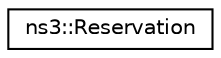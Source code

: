 digraph "Graphical Class Hierarchy"
{
 // LATEX_PDF_SIZE
  edge [fontname="Helvetica",fontsize="10",labelfontname="Helvetica",labelfontsize="10"];
  node [fontname="Helvetica",fontsize="10",shape=record];
  rankdir="LR";
  Node0 [label="ns3::Reservation",height=0.2,width=0.4,color="black", fillcolor="white", style="filled",URL="$classns3_1_1_reservation.html",tooltip="Stores reservation info for use in scheduling data channel by reservation channel MAC."];
}
